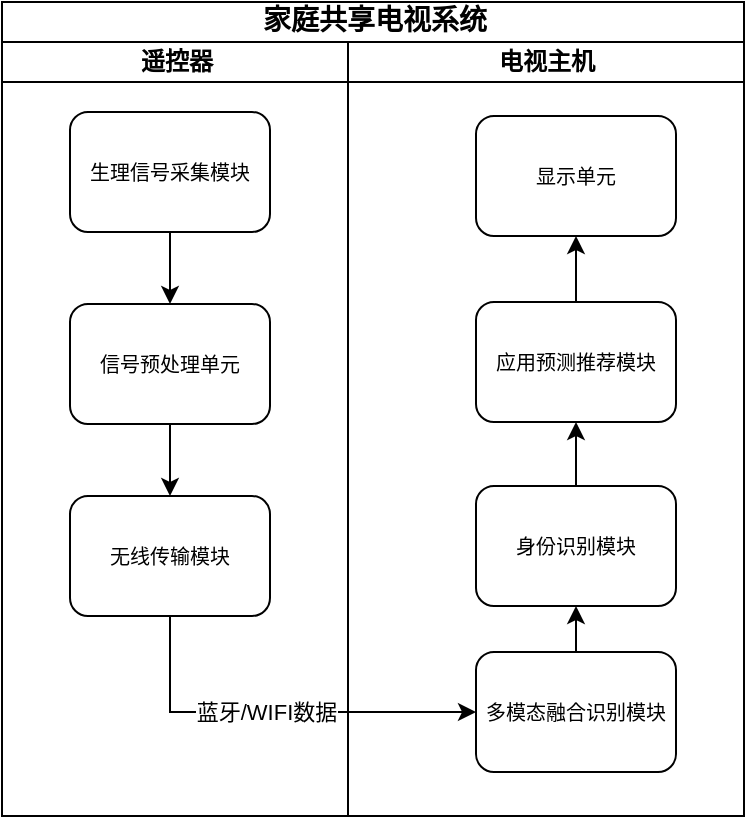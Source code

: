 <mxfile version="28.2.7">
  <diagram name="Page-1" id="74e2e168-ea6b-b213-b513-2b3c1d86103e">
    <mxGraphModel dx="1188" dy="619" grid="0" gridSize="10" guides="1" tooltips="1" connect="1" arrows="1" fold="1" page="1" pageScale="1" pageWidth="1100" pageHeight="850" background="none" math="0" shadow="0">
      <root>
        <mxCell id="0" />
        <mxCell id="1" parent="0" />
        <mxCell id="77e6c97f196da883-1" value="&lt;font style=&quot;font-size: 14px;&quot;&gt;家庭共享电视系统&lt;/font&gt;" style="swimlane;html=1;childLayout=stackLayout;startSize=20;rounded=0;shadow=0;labelBackgroundColor=none;strokeWidth=1;fontFamily=Verdana;fontSize=8;align=center;" parent="1" vertex="1">
          <mxGeometry x="70" y="40" width="371" height="407" as="geometry" />
        </mxCell>
        <mxCell id="77e6c97f196da883-2" value="遥控器" style="swimlane;html=1;startSize=20;" parent="77e6c97f196da883-1" vertex="1">
          <mxGeometry y="20" width="173" height="387" as="geometry" />
        </mxCell>
        <mxCell id="8Mx7GZRyE268cOzbS8Tf-2" style="edgeStyle=orthogonalEdgeStyle;rounded=0;orthogonalLoop=1;jettySize=auto;html=1;exitX=0.5;exitY=1;exitDx=0;exitDy=0;" edge="1" parent="77e6c97f196da883-2" source="77e6c97f196da883-8" target="8Mx7GZRyE268cOzbS8Tf-1">
          <mxGeometry relative="1" as="geometry" />
        </mxCell>
        <mxCell id="77e6c97f196da883-8" value="&lt;font style=&quot;font-size: 10px;&quot;&gt;生理信号采集模块&lt;/font&gt;" style="rounded=1;whiteSpace=wrap;html=1;shadow=0;labelBackgroundColor=none;strokeWidth=1;fontFamily=Verdana;fontSize=8;align=center;" parent="77e6c97f196da883-2" vertex="1">
          <mxGeometry x="34" y="35" width="100" height="60" as="geometry" />
        </mxCell>
        <mxCell id="8Mx7GZRyE268cOzbS8Tf-5" style="edgeStyle=orthogonalEdgeStyle;rounded=0;orthogonalLoop=1;jettySize=auto;html=1;exitX=0.5;exitY=1;exitDx=0;exitDy=0;" edge="1" parent="77e6c97f196da883-2" source="8Mx7GZRyE268cOzbS8Tf-1" target="8Mx7GZRyE268cOzbS8Tf-4">
          <mxGeometry relative="1" as="geometry" />
        </mxCell>
        <mxCell id="8Mx7GZRyE268cOzbS8Tf-1" value="&lt;font style=&quot;font-size: 10px;&quot;&gt;信号预处理单元&lt;/font&gt;" style="rounded=1;whiteSpace=wrap;html=1;shadow=0;labelBackgroundColor=none;strokeWidth=1;fontFamily=Verdana;fontSize=8;align=center;" vertex="1" parent="77e6c97f196da883-2">
          <mxGeometry x="34" y="131" width="100" height="60" as="geometry" />
        </mxCell>
        <mxCell id="8Mx7GZRyE268cOzbS8Tf-4" value="&lt;font style=&quot;font-size: 10px;&quot;&gt;无线传输模块&lt;/font&gt;" style="rounded=1;whiteSpace=wrap;html=1;shadow=0;labelBackgroundColor=none;strokeWidth=1;fontFamily=Verdana;fontSize=8;align=center;" vertex="1" parent="77e6c97f196da883-2">
          <mxGeometry x="34" y="227" width="100" height="60" as="geometry" />
        </mxCell>
        <mxCell id="8Mx7GZRyE268cOzbS8Tf-16" style="edgeStyle=orthogonalEdgeStyle;rounded=0;orthogonalLoop=1;jettySize=auto;html=1;exitX=0.5;exitY=1;exitDx=0;exitDy=0;entryX=0;entryY=0.5;entryDx=0;entryDy=0;" edge="1" parent="77e6c97f196da883-1" source="8Mx7GZRyE268cOzbS8Tf-4" target="8Mx7GZRyE268cOzbS8Tf-6">
          <mxGeometry relative="1" as="geometry" />
        </mxCell>
        <mxCell id="8Mx7GZRyE268cOzbS8Tf-17" value="蓝牙/WIFI数据" style="edgeLabel;html=1;align=center;verticalAlign=middle;resizable=0;points=[];" vertex="1" connectable="0" parent="8Mx7GZRyE268cOzbS8Tf-16">
          <mxGeometry x="0.113" y="-1" relative="1" as="geometry">
            <mxPoint x="-16" y="-1" as="offset" />
          </mxGeometry>
        </mxCell>
        <mxCell id="77e6c97f196da883-3" value="电视主机" style="swimlane;html=1;startSize=20;" parent="77e6c97f196da883-1" vertex="1">
          <mxGeometry x="173" y="20" width="198" height="387" as="geometry" />
        </mxCell>
        <mxCell id="8Mx7GZRyE268cOzbS8Tf-18" style="edgeStyle=orthogonalEdgeStyle;rounded=0;orthogonalLoop=1;jettySize=auto;html=1;exitX=0.5;exitY=0;exitDx=0;exitDy=0;" edge="1" parent="77e6c97f196da883-3" source="8Mx7GZRyE268cOzbS8Tf-6" target="8Mx7GZRyE268cOzbS8Tf-10">
          <mxGeometry relative="1" as="geometry" />
        </mxCell>
        <mxCell id="8Mx7GZRyE268cOzbS8Tf-6" value="&lt;font style=&quot;font-size: 10px;&quot;&gt;多模态融合识别模块&lt;/font&gt;" style="rounded=1;whiteSpace=wrap;html=1;shadow=0;labelBackgroundColor=none;strokeWidth=1;fontFamily=Verdana;fontSize=8;align=center;" vertex="1" parent="77e6c97f196da883-3">
          <mxGeometry x="64" y="305" width="100" height="60" as="geometry" />
        </mxCell>
        <mxCell id="8Mx7GZRyE268cOzbS8Tf-19" style="edgeStyle=orthogonalEdgeStyle;rounded=0;orthogonalLoop=1;jettySize=auto;html=1;exitX=0.5;exitY=0;exitDx=0;exitDy=0;" edge="1" parent="77e6c97f196da883-3" source="8Mx7GZRyE268cOzbS8Tf-10" target="8Mx7GZRyE268cOzbS8Tf-12">
          <mxGeometry relative="1" as="geometry" />
        </mxCell>
        <mxCell id="8Mx7GZRyE268cOzbS8Tf-10" value="&lt;font style=&quot;font-size: 10px;&quot;&gt;身份识别模块&lt;/font&gt;" style="rounded=1;whiteSpace=wrap;html=1;shadow=0;labelBackgroundColor=none;strokeWidth=1;fontFamily=Verdana;fontSize=8;align=center;" vertex="1" parent="77e6c97f196da883-3">
          <mxGeometry x="64" y="222" width="100" height="60" as="geometry" />
        </mxCell>
        <mxCell id="8Mx7GZRyE268cOzbS8Tf-20" style="edgeStyle=orthogonalEdgeStyle;rounded=0;orthogonalLoop=1;jettySize=auto;html=1;exitX=0.5;exitY=0;exitDx=0;exitDy=0;" edge="1" parent="77e6c97f196da883-3" source="8Mx7GZRyE268cOzbS8Tf-12" target="8Mx7GZRyE268cOzbS8Tf-14">
          <mxGeometry relative="1" as="geometry" />
        </mxCell>
        <mxCell id="8Mx7GZRyE268cOzbS8Tf-12" value="&lt;font style=&quot;font-size: 10px;&quot;&gt;应用预测推荐模块&lt;/font&gt;" style="rounded=1;whiteSpace=wrap;html=1;shadow=0;labelBackgroundColor=none;strokeWidth=1;fontFamily=Verdana;fontSize=8;align=center;" vertex="1" parent="77e6c97f196da883-3">
          <mxGeometry x="64" y="130" width="100" height="60" as="geometry" />
        </mxCell>
        <mxCell id="8Mx7GZRyE268cOzbS8Tf-14" value="&lt;font style=&quot;font-size: 10px;&quot;&gt;显示单元&lt;/font&gt;" style="rounded=1;whiteSpace=wrap;html=1;shadow=0;labelBackgroundColor=none;strokeWidth=1;fontFamily=Verdana;fontSize=8;align=center;" vertex="1" parent="77e6c97f196da883-3">
          <mxGeometry x="64" y="37" width="100" height="60" as="geometry" />
        </mxCell>
      </root>
    </mxGraphModel>
  </diagram>
</mxfile>

